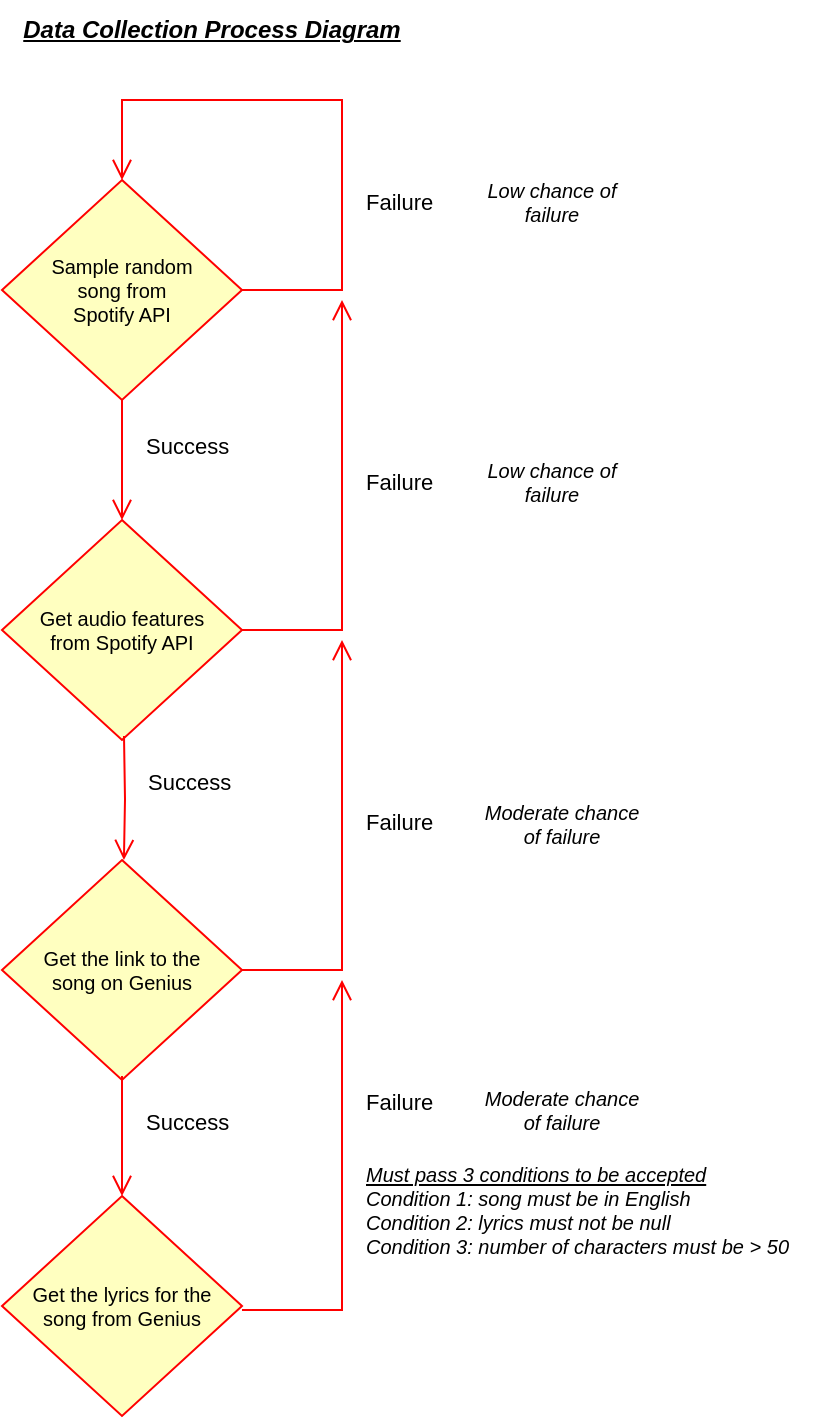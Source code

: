 <mxfile version="15.9.4" type="onedrive"><diagram id="ApwutDNnbJmlzpoNj2NX" name="Page-1"><mxGraphModel dx="1422" dy="1862" grid="1" gridSize="10" guides="1" tooltips="1" connect="1" arrows="1" fold="1" page="1" pageScale="1" pageWidth="850" pageHeight="1100" math="0" shadow="0"><root><mxCell id="0"/><mxCell id="1" parent="0"/><mxCell id="Z0ZNR15caCIaDOk8JV9G-21" value="Sample random&lt;br&gt;song from&lt;br&gt;Spotify API" style="rhombus;whiteSpace=wrap;html=1;fillColor=#ffffc0;strokeColor=#ff0000;fontSize=10;" vertex="1" parent="1"><mxGeometry x="190" y="-590" width="120" height="110" as="geometry"/></mxCell><mxCell id="Z0ZNR15caCIaDOk8JV9G-22" value="Failure" style="edgeStyle=orthogonalEdgeStyle;html=1;align=left;verticalAlign=bottom;endArrow=open;endSize=8;strokeColor=#ff0000;rounded=0;exitX=1;exitY=0.5;exitDx=0;exitDy=0;" edge="1" source="Z0ZNR15caCIaDOk8JV9G-21" parent="1"><mxGeometry x="-0.424" y="-10" relative="1" as="geometry"><mxPoint x="250" y="-590" as="targetPoint"/><mxPoint x="340" y="-570" as="sourcePoint"/><Array as="points"><mxPoint x="360" y="-535"/><mxPoint x="360" y="-630"/><mxPoint x="250" y="-630"/></Array><mxPoint as="offset"/></mxGeometry></mxCell><mxCell id="Z0ZNR15caCIaDOk8JV9G-23" value="Success" style="edgeStyle=orthogonalEdgeStyle;html=1;align=left;verticalAlign=top;endArrow=open;endSize=8;strokeColor=#ff0000;rounded=0;" edge="1" source="Z0ZNR15caCIaDOk8JV9G-21" parent="1"><mxGeometry x="-0.667" y="10" relative="1" as="geometry"><mxPoint x="250" y="-420" as="targetPoint"/><mxPoint as="offset"/></mxGeometry></mxCell><mxCell id="Z0ZNR15caCIaDOk8JV9G-24" value="Get audio features&lt;br&gt;from Spotify API" style="rhombus;whiteSpace=wrap;html=1;fillColor=#ffffc0;strokeColor=#ff0000;fontSize=10;" vertex="1" parent="1"><mxGeometry x="190" y="-420" width="120" height="110" as="geometry"/></mxCell><mxCell id="Z0ZNR15caCIaDOk8JV9G-25" value="Success" style="edgeStyle=orthogonalEdgeStyle;html=1;align=left;verticalAlign=top;endArrow=open;endSize=8;strokeColor=#ff0000;rounded=0;entryX=0.508;entryY=0;entryDx=0;entryDy=0;entryPerimeter=0;" edge="1" parent="1" target="Z0ZNR15caCIaDOk8JV9G-27"><mxGeometry x="-0.667" y="10" relative="1" as="geometry"><mxPoint x="251" y="-252" as="targetPoint"/><mxPoint x="251" y="-312" as="sourcePoint"/><mxPoint as="offset"/></mxGeometry></mxCell><mxCell id="Z0ZNR15caCIaDOk8JV9G-26" value="Failure" style="edgeStyle=orthogonalEdgeStyle;html=1;align=left;verticalAlign=bottom;endArrow=open;endSize=8;strokeColor=#ff0000;rounded=0;exitX=1;exitY=0.5;exitDx=0;exitDy=0;" edge="1" parent="1"><mxGeometry x="0.07" y="-10" relative="1" as="geometry"><mxPoint x="360" y="-530" as="targetPoint"/><mxPoint x="310" y="-365" as="sourcePoint"/><Array as="points"><mxPoint x="360" y="-365"/></Array><mxPoint as="offset"/></mxGeometry></mxCell><mxCell id="Z0ZNR15caCIaDOk8JV9G-27" value="Get the link to the&lt;br&gt;song on Genius" style="rhombus;whiteSpace=wrap;html=1;fillColor=#ffffc0;strokeColor=#ff0000;fontSize=10;" vertex="1" parent="1"><mxGeometry x="190" y="-250" width="120" height="110" as="geometry"/></mxCell><mxCell id="Z0ZNR15caCIaDOk8JV9G-28" value="Low chance of failure" style="whiteSpace=wrap;html=1;fontSize=10;strokeColor=none;fontStyle=2" vertex="1" parent="1"><mxGeometry x="420" y="-594" width="90" height="30" as="geometry"/></mxCell><mxCell id="Z0ZNR15caCIaDOk8JV9G-31" value="Low chance of failure" style="whiteSpace=wrap;html=1;fontSize=10;strokeColor=none;fontStyle=2" vertex="1" parent="1"><mxGeometry x="420" y="-454" width="90" height="30" as="geometry"/></mxCell><mxCell id="Z0ZNR15caCIaDOk8JV9G-33" value="Failure" style="edgeStyle=orthogonalEdgeStyle;html=1;align=left;verticalAlign=bottom;endArrow=open;endSize=8;strokeColor=#ff0000;rounded=0;exitX=1;exitY=0.5;exitDx=0;exitDy=0;" edge="1" parent="1"><mxGeometry x="0.07" y="-10" relative="1" as="geometry"><mxPoint x="360" y="-360" as="targetPoint"/><mxPoint x="310" y="-195" as="sourcePoint"/><Array as="points"><mxPoint x="360" y="-195"/></Array><mxPoint as="offset"/></mxGeometry></mxCell><mxCell id="Z0ZNR15caCIaDOk8JV9G-34" value="Moderate chance of failure" style="whiteSpace=wrap;html=1;fontSize=10;strokeColor=none;fontStyle=2" vertex="1" parent="1"><mxGeometry x="425" y="-283" width="90" height="30" as="geometry"/></mxCell><mxCell id="Z0ZNR15caCIaDOk8JV9G-35" value="Success" style="edgeStyle=orthogonalEdgeStyle;html=1;align=left;verticalAlign=top;endArrow=open;endSize=8;strokeColor=#ff0000;rounded=0;" edge="1" parent="1"><mxGeometry x="-0.667" y="10" relative="1" as="geometry"><mxPoint x="250" y="-82" as="targetPoint"/><mxPoint x="250" y="-142" as="sourcePoint"/><mxPoint as="offset"/></mxGeometry></mxCell><mxCell id="Z0ZNR15caCIaDOk8JV9G-37" value="Get the lyrics for the&lt;br&gt;song from Genius" style="rhombus;whiteSpace=wrap;html=1;fillColor=#ffffc0;strokeColor=#ff0000;fontSize=10;" vertex="1" parent="1"><mxGeometry x="190" y="-82" width="120" height="110" as="geometry"/></mxCell><mxCell id="Z0ZNR15caCIaDOk8JV9G-39" value="Failure" style="edgeStyle=orthogonalEdgeStyle;html=1;align=left;verticalAlign=bottom;endArrow=open;endSize=8;strokeColor=#ff0000;rounded=0;exitX=1;exitY=0.5;exitDx=0;exitDy=0;" edge="1" parent="1"><mxGeometry x="0.349" y="-10" relative="1" as="geometry"><mxPoint x="360" y="-190" as="targetPoint"/><mxPoint x="310" y="-25" as="sourcePoint"/><Array as="points"><mxPoint x="360" y="-25"/></Array><mxPoint as="offset"/></mxGeometry></mxCell><mxCell id="Z0ZNR15caCIaDOk8JV9G-40" value="Moderate chance of failure" style="whiteSpace=wrap;html=1;fontSize=10;strokeColor=none;fontStyle=2" vertex="1" parent="1"><mxGeometry x="425" y="-140" width="90" height="30" as="geometry"/></mxCell><mxCell id="Z0ZNR15caCIaDOk8JV9G-43" value="Data Collection Process Diagram" style="whiteSpace=wrap;html=1;fontSize=12;strokeColor=none;fontStyle=7" vertex="1" parent="1"><mxGeometry x="190" y="-680" width="210" height="30" as="geometry"/></mxCell><mxCell id="Z0ZNR15caCIaDOk8JV9G-44" value="&lt;u&gt;Must pass 3 conditions to be accepted&lt;/u&gt;&lt;br&gt;Condition 1: song must be in English&lt;br&gt;Condition 2: lyrics must not be null&lt;br&gt;Condition 3: number of characters must be &amp;gt; 50&amp;nbsp;" style="whiteSpace=wrap;html=1;fontSize=10;strokeColor=none;fontStyle=2;align=left;" vertex="1" parent="1"><mxGeometry x="370" y="-110" width="225" height="70" as="geometry"/></mxCell></root></mxGraphModel></diagram></mxfile>